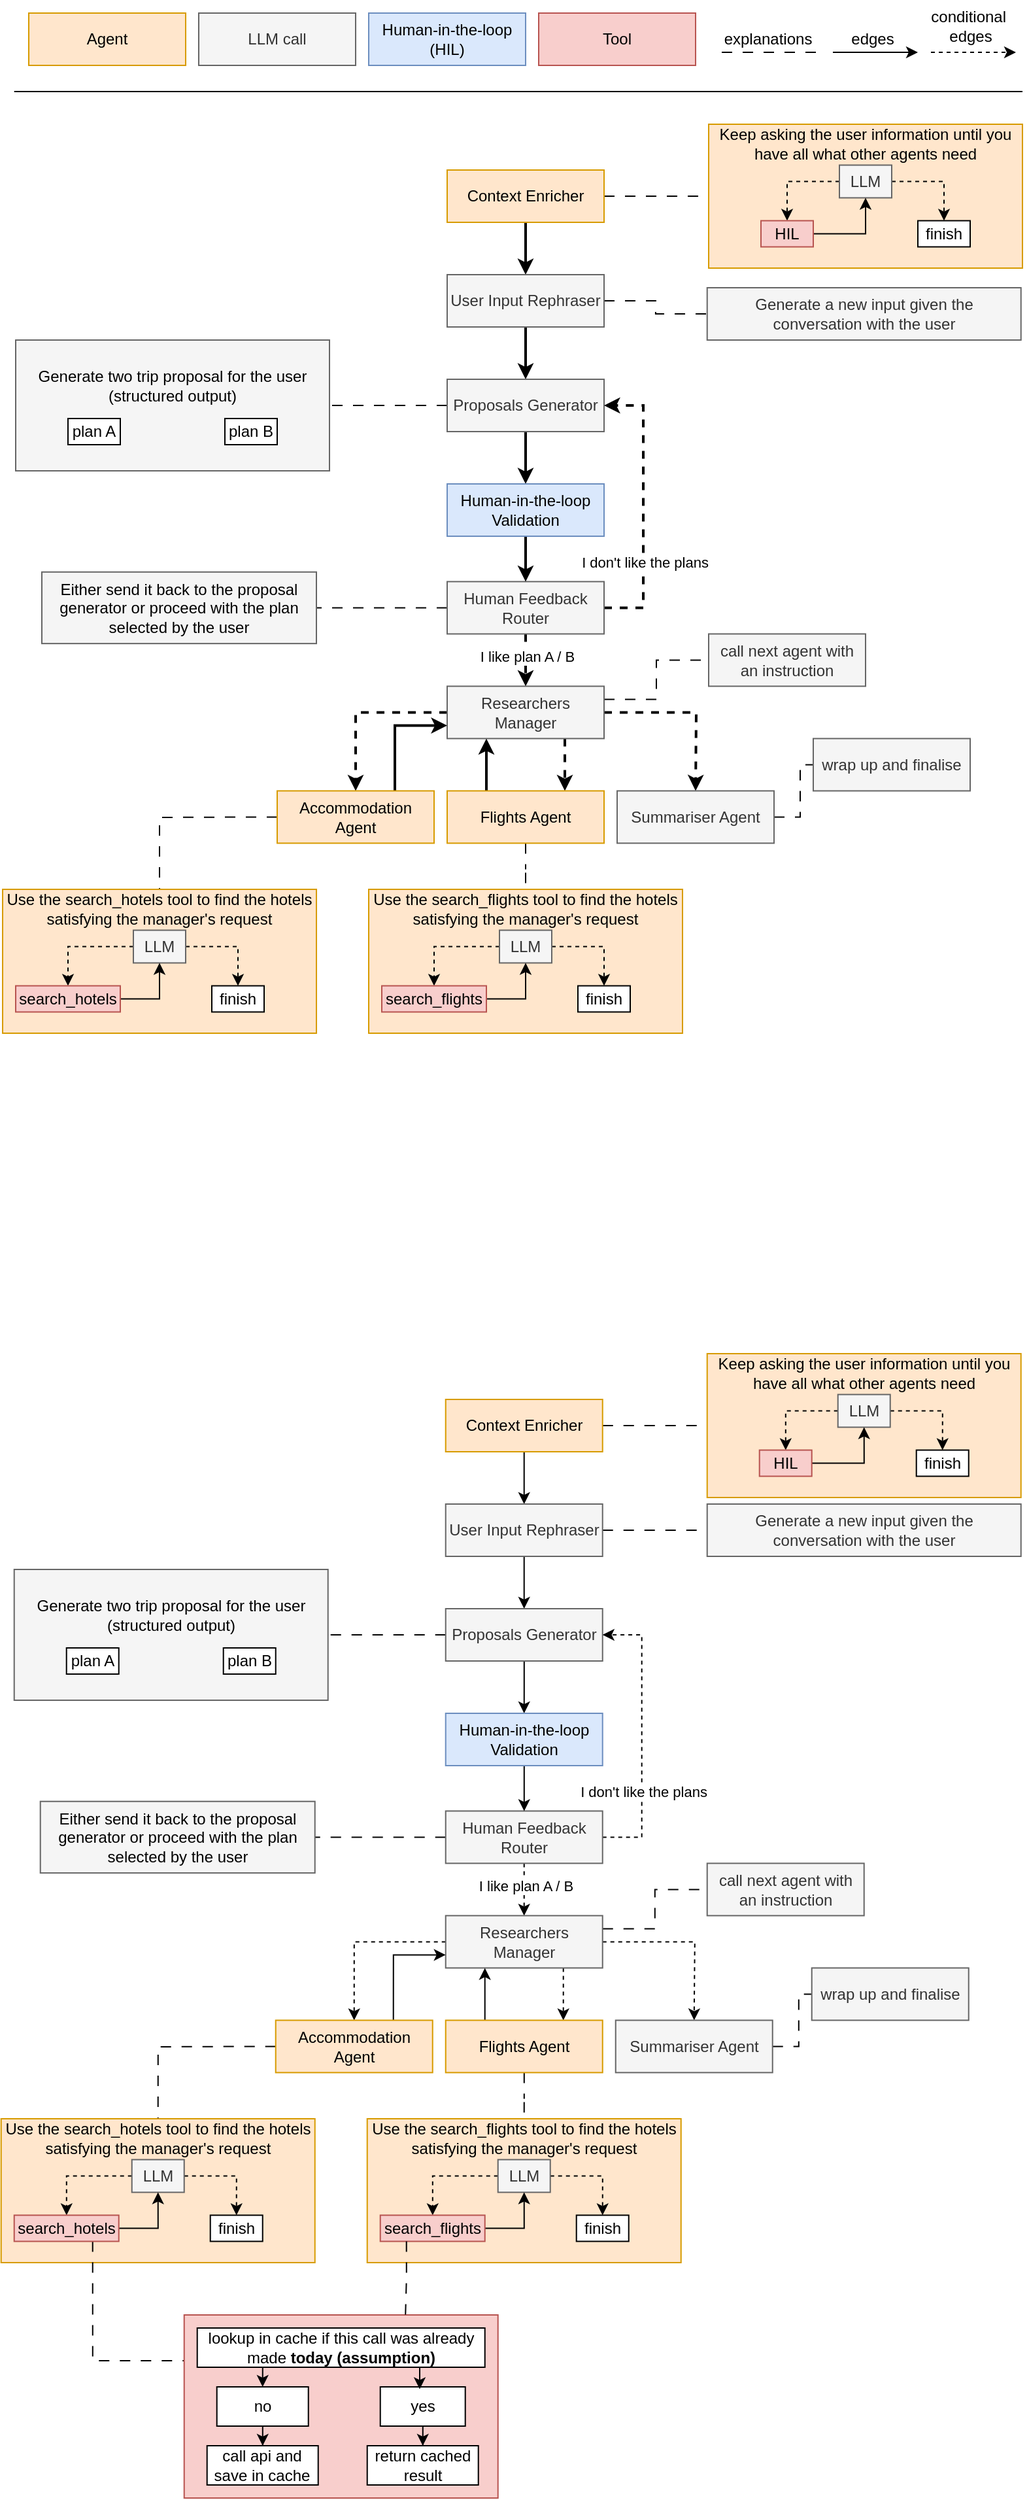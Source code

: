 <mxfile version="26.0.11">
  <diagram id="C5RBs43oDa-KdzZeNtuy" name="Page-1">
    <mxGraphModel dx="1246" dy="864" grid="1" gridSize="10" guides="1" tooltips="1" connect="1" arrows="1" fold="1" page="1" pageScale="1" pageWidth="827" pageHeight="1169" math="0" shadow="0">
      <root>
        <mxCell id="WIyWlLk6GJQsqaUBKTNV-0" />
        <mxCell id="WIyWlLk6GJQsqaUBKTNV-1" parent="WIyWlLk6GJQsqaUBKTNV-0" />
        <mxCell id="9Sl9CVN_MfSoEc54keky-4" value="" style="edgeStyle=orthogonalEdgeStyle;rounded=0;orthogonalLoop=1;jettySize=auto;html=1;strokeWidth=2;" edge="1" parent="WIyWlLk6GJQsqaUBKTNV-1" source="9Sl9CVN_MfSoEc54keky-1" target="9Sl9CVN_MfSoEc54keky-3">
          <mxGeometry relative="1" as="geometry" />
        </mxCell>
        <mxCell id="9Sl9CVN_MfSoEc54keky-40" style="edgeStyle=orthogonalEdgeStyle;rounded=0;orthogonalLoop=1;jettySize=auto;html=1;entryX=0;entryY=0.5;entryDx=0;entryDy=0;endArrow=none;startFill=0;dashed=1;dashPattern=8 8;" edge="1" parent="WIyWlLk6GJQsqaUBKTNV-1" source="9Sl9CVN_MfSoEc54keky-1" target="9Sl9CVN_MfSoEc54keky-30">
          <mxGeometry relative="1" as="geometry" />
        </mxCell>
        <mxCell id="9Sl9CVN_MfSoEc54keky-1" value="Context Enricher" style="rounded=0;whiteSpace=wrap;html=1;movable=1;resizable=1;rotatable=1;deletable=1;editable=1;locked=0;connectable=1;fillColor=#ffe6cc;strokeColor=#d79b00;" vertex="1" parent="WIyWlLk6GJQsqaUBKTNV-1">
          <mxGeometry x="360" y="240" width="120" height="40" as="geometry" />
        </mxCell>
        <mxCell id="9Sl9CVN_MfSoEc54keky-6" value="" style="edgeStyle=orthogonalEdgeStyle;rounded=0;orthogonalLoop=1;jettySize=auto;html=1;strokeWidth=2;" edge="1" parent="WIyWlLk6GJQsqaUBKTNV-1" source="9Sl9CVN_MfSoEc54keky-3" target="9Sl9CVN_MfSoEc54keky-5">
          <mxGeometry relative="1" as="geometry" />
        </mxCell>
        <mxCell id="9Sl9CVN_MfSoEc54keky-51" style="edgeStyle=orthogonalEdgeStyle;rounded=0;orthogonalLoop=1;jettySize=auto;html=1;endArrow=none;startFill=0;dashed=1;dashPattern=8 8;" edge="1" parent="WIyWlLk6GJQsqaUBKTNV-1" source="9Sl9CVN_MfSoEc54keky-3" target="9Sl9CVN_MfSoEc54keky-50">
          <mxGeometry relative="1" as="geometry" />
        </mxCell>
        <mxCell id="9Sl9CVN_MfSoEc54keky-3" value="User Input Rephraser" style="rounded=0;whiteSpace=wrap;html=1;movable=1;resizable=1;rotatable=1;deletable=1;editable=1;locked=0;connectable=1;fillColor=#f5f5f5;fontColor=#333333;strokeColor=#666666;" vertex="1" parent="WIyWlLk6GJQsqaUBKTNV-1">
          <mxGeometry x="360" y="320" width="120" height="40" as="geometry" />
        </mxCell>
        <mxCell id="9Sl9CVN_MfSoEc54keky-53" style="edgeStyle=orthogonalEdgeStyle;rounded=0;orthogonalLoop=1;jettySize=auto;html=1;entryX=1;entryY=0.5;entryDx=0;entryDy=0;endArrow=none;startFill=0;dashed=1;dashPattern=8 8;" edge="1" parent="WIyWlLk6GJQsqaUBKTNV-1" source="9Sl9CVN_MfSoEc54keky-5" target="9Sl9CVN_MfSoEc54keky-52">
          <mxGeometry relative="1" as="geometry" />
        </mxCell>
        <mxCell id="9Sl9CVN_MfSoEc54keky-57" style="edgeStyle=orthogonalEdgeStyle;rounded=0;orthogonalLoop=1;jettySize=auto;html=1;strokeWidth=2;" edge="1" parent="WIyWlLk6GJQsqaUBKTNV-1" source="9Sl9CVN_MfSoEc54keky-5">
          <mxGeometry relative="1" as="geometry">
            <mxPoint x="420" y="480" as="targetPoint" />
          </mxGeometry>
        </mxCell>
        <mxCell id="9Sl9CVN_MfSoEc54keky-5" value="Proposals Generator" style="whiteSpace=wrap;html=1;rounded=0;resizable=1;fillColor=#f5f5f5;fontColor=#333333;strokeColor=#666666;" vertex="1" parent="WIyWlLk6GJQsqaUBKTNV-1">
          <mxGeometry x="360" y="400" width="120" height="40" as="geometry" />
        </mxCell>
        <mxCell id="9Sl9CVN_MfSoEc54keky-9" style="edgeStyle=orthogonalEdgeStyle;rounded=0;orthogonalLoop=1;jettySize=auto;html=1;dashed=1;entryX=0.5;entryY=0;entryDx=0;entryDy=0;strokeWidth=2;" edge="1" parent="WIyWlLk6GJQsqaUBKTNV-1" source="9Sl9CVN_MfSoEc54keky-7" target="9Sl9CVN_MfSoEc54keky-14">
          <mxGeometry relative="1" as="geometry">
            <mxPoint x="420" y="674.71" as="targetPoint" />
          </mxGeometry>
        </mxCell>
        <mxCell id="9Sl9CVN_MfSoEc54keky-13" value="I like plan A / B" style="edgeLabel;html=1;align=center;verticalAlign=middle;resizable=0;points=[];" vertex="1" connectable="0" parent="9Sl9CVN_MfSoEc54keky-9">
          <mxGeometry x="-0.143" y="1" relative="1" as="geometry">
            <mxPoint as="offset" />
          </mxGeometry>
        </mxCell>
        <mxCell id="9Sl9CVN_MfSoEc54keky-10" style="edgeStyle=orthogonalEdgeStyle;rounded=0;orthogonalLoop=1;jettySize=auto;html=1;entryX=1;entryY=0.5;entryDx=0;entryDy=0;dashed=1;strokeWidth=2;" edge="1" parent="WIyWlLk6GJQsqaUBKTNV-1" source="9Sl9CVN_MfSoEc54keky-7" target="9Sl9CVN_MfSoEc54keky-5">
          <mxGeometry relative="1" as="geometry">
            <Array as="points">
              <mxPoint x="510" y="575" />
              <mxPoint x="510" y="420" />
            </Array>
          </mxGeometry>
        </mxCell>
        <mxCell id="9Sl9CVN_MfSoEc54keky-12" value="I don&#39;t like the plans" style="edgeLabel;html=1;align=center;verticalAlign=middle;resizable=0;points=[];" vertex="1" connectable="0" parent="9Sl9CVN_MfSoEc54keky-10">
          <mxGeometry x="-0.17" y="-1" relative="1" as="geometry">
            <mxPoint y="24" as="offset" />
          </mxGeometry>
        </mxCell>
        <mxCell id="9Sl9CVN_MfSoEc54keky-72" style="edgeStyle=orthogonalEdgeStyle;rounded=0;orthogonalLoop=1;jettySize=auto;html=1;entryX=1;entryY=0.5;entryDx=0;entryDy=0;endArrow=none;startFill=0;dashed=1;dashPattern=8 8;" edge="1" parent="WIyWlLk6GJQsqaUBKTNV-1" source="9Sl9CVN_MfSoEc54keky-7" target="9Sl9CVN_MfSoEc54keky-71">
          <mxGeometry relative="1" as="geometry" />
        </mxCell>
        <mxCell id="9Sl9CVN_MfSoEc54keky-7" value="Human Feedback Router" style="whiteSpace=wrap;html=1;rounded=0;resizable=1;fillColor=#f5f5f5;strokeColor=#666666;fontColor=#333333;" vertex="1" parent="WIyWlLk6GJQsqaUBKTNV-1">
          <mxGeometry x="360" y="554.71" width="120" height="40" as="geometry" />
        </mxCell>
        <mxCell id="9Sl9CVN_MfSoEc54keky-19" style="edgeStyle=orthogonalEdgeStyle;rounded=0;orthogonalLoop=1;jettySize=auto;html=1;entryX=0.5;entryY=0;entryDx=0;entryDy=0;dashed=1;strokeWidth=2;" edge="1" parent="WIyWlLk6GJQsqaUBKTNV-1" source="9Sl9CVN_MfSoEc54keky-14" target="9Sl9CVN_MfSoEc54keky-16">
          <mxGeometry relative="1" as="geometry" />
        </mxCell>
        <mxCell id="9Sl9CVN_MfSoEc54keky-20" style="edgeStyle=orthogonalEdgeStyle;rounded=0;orthogonalLoop=1;jettySize=auto;html=1;entryX=0.75;entryY=0;entryDx=0;entryDy=0;exitX=0.75;exitY=1;exitDx=0;exitDy=0;dashed=1;strokeWidth=2;" edge="1" parent="WIyWlLk6GJQsqaUBKTNV-1" source="9Sl9CVN_MfSoEc54keky-14" target="9Sl9CVN_MfSoEc54keky-17">
          <mxGeometry relative="1" as="geometry">
            <Array as="points" />
          </mxGeometry>
        </mxCell>
        <mxCell id="9Sl9CVN_MfSoEc54keky-21" style="edgeStyle=orthogonalEdgeStyle;rounded=0;orthogonalLoop=1;jettySize=auto;html=1;entryX=0.5;entryY=0;entryDx=0;entryDy=0;dashed=1;strokeWidth=2;" edge="1" parent="WIyWlLk6GJQsqaUBKTNV-1" source="9Sl9CVN_MfSoEc54keky-14">
          <mxGeometry relative="1" as="geometry">
            <mxPoint x="550" y="714.71" as="targetPoint" />
          </mxGeometry>
        </mxCell>
        <mxCell id="9Sl9CVN_MfSoEc54keky-113" style="edgeStyle=orthogonalEdgeStyle;rounded=0;orthogonalLoop=1;jettySize=auto;html=1;exitX=1;exitY=0.25;exitDx=0;exitDy=0;dashed=1;dashPattern=8 8;endArrow=none;startFill=0;" edge="1" parent="WIyWlLk6GJQsqaUBKTNV-1" source="9Sl9CVN_MfSoEc54keky-14" target="9Sl9CVN_MfSoEc54keky-112">
          <mxGeometry relative="1" as="geometry" />
        </mxCell>
        <mxCell id="9Sl9CVN_MfSoEc54keky-14" value="Researchers Manager" style="whiteSpace=wrap;html=1;rounded=0;resizable=1;fillColor=#f5f5f5;fontColor=#333333;strokeColor=#666666;" vertex="1" parent="WIyWlLk6GJQsqaUBKTNV-1">
          <mxGeometry x="360" y="634.71" width="120" height="40" as="geometry" />
        </mxCell>
        <mxCell id="9Sl9CVN_MfSoEc54keky-27" style="edgeStyle=orthogonalEdgeStyle;rounded=0;orthogonalLoop=1;jettySize=auto;html=1;exitX=0.75;exitY=0;exitDx=0;exitDy=0;entryX=0;entryY=0.75;entryDx=0;entryDy=0;strokeWidth=2;" edge="1" parent="WIyWlLk6GJQsqaUBKTNV-1" source="9Sl9CVN_MfSoEc54keky-16" target="9Sl9CVN_MfSoEc54keky-14">
          <mxGeometry relative="1" as="geometry" />
        </mxCell>
        <mxCell id="9Sl9CVN_MfSoEc54keky-85" style="edgeStyle=orthogonalEdgeStyle;rounded=0;orthogonalLoop=1;jettySize=auto;html=1;entryX=0.5;entryY=0;entryDx=0;entryDy=0;dashed=1;dashPattern=8 8;endArrow=none;startFill=0;" edge="1" parent="WIyWlLk6GJQsqaUBKTNV-1" source="9Sl9CVN_MfSoEc54keky-16" target="9Sl9CVN_MfSoEc54keky-83">
          <mxGeometry relative="1" as="geometry">
            <Array as="points">
              <mxPoint x="210" y="735" />
              <mxPoint x="140" y="735" />
            </Array>
          </mxGeometry>
        </mxCell>
        <mxCell id="9Sl9CVN_MfSoEc54keky-16" value="Accommodation Agent" style="whiteSpace=wrap;html=1;rounded=0;resizable=1;fillColor=#ffe6cc;strokeColor=#d79b00;" vertex="1" parent="WIyWlLk6GJQsqaUBKTNV-1">
          <mxGeometry x="230" y="714.71" width="120" height="40" as="geometry" />
        </mxCell>
        <mxCell id="9Sl9CVN_MfSoEc54keky-25" style="edgeStyle=orthogonalEdgeStyle;rounded=0;orthogonalLoop=1;jettySize=auto;html=1;exitX=0.25;exitY=0;exitDx=0;exitDy=0;entryX=0.25;entryY=1;entryDx=0;entryDy=0;strokeWidth=2;" edge="1" parent="WIyWlLk6GJQsqaUBKTNV-1" source="9Sl9CVN_MfSoEc54keky-17" target="9Sl9CVN_MfSoEc54keky-14">
          <mxGeometry relative="1" as="geometry" />
        </mxCell>
        <mxCell id="9Sl9CVN_MfSoEc54keky-108" style="edgeStyle=orthogonalEdgeStyle;rounded=0;orthogonalLoop=1;jettySize=auto;html=1;entryX=0.5;entryY=0;entryDx=0;entryDy=0;endArrow=none;startFill=0;dashed=1;dashPattern=8 8;" edge="1" parent="WIyWlLk6GJQsqaUBKTNV-1" source="9Sl9CVN_MfSoEc54keky-17" target="9Sl9CVN_MfSoEc54keky-107">
          <mxGeometry relative="1" as="geometry" />
        </mxCell>
        <mxCell id="9Sl9CVN_MfSoEc54keky-17" value="Flights Agent" style="whiteSpace=wrap;html=1;rounded=0;resizable=1;fillColor=#ffe6cc;strokeColor=#d79b00;" vertex="1" parent="WIyWlLk6GJQsqaUBKTNV-1">
          <mxGeometry x="360" y="714.71" width="120" height="40" as="geometry" />
        </mxCell>
        <mxCell id="9Sl9CVN_MfSoEc54keky-115" style="edgeStyle=orthogonalEdgeStyle;rounded=0;orthogonalLoop=1;jettySize=auto;html=1;dashed=1;dashPattern=8 8;endArrow=none;startFill=0;" edge="1" parent="WIyWlLk6GJQsqaUBKTNV-1" source="9Sl9CVN_MfSoEc54keky-18" target="9Sl9CVN_MfSoEc54keky-114">
          <mxGeometry relative="1" as="geometry" />
        </mxCell>
        <mxCell id="9Sl9CVN_MfSoEc54keky-18" value="Summariser Agent" style="whiteSpace=wrap;html=1;rounded=0;resizable=1;fillColor=#f5f5f5;fontColor=#333333;strokeColor=#666666;" vertex="1" parent="WIyWlLk6GJQsqaUBKTNV-1">
          <mxGeometry x="490" y="714.71" width="120" height="40" as="geometry" />
        </mxCell>
        <mxCell id="9Sl9CVN_MfSoEc54keky-30" value="" style="rounded=0;whiteSpace=wrap;html=1;movable=1;resizable=1;rotatable=1;deletable=1;editable=1;locked=0;connectable=1;fillColor=#ffe6cc;strokeColor=#d79b00;" vertex="1" parent="WIyWlLk6GJQsqaUBKTNV-1">
          <mxGeometry x="560" y="205" width="240" height="110" as="geometry" />
        </mxCell>
        <mxCell id="9Sl9CVN_MfSoEc54keky-33" style="edgeStyle=orthogonalEdgeStyle;rounded=0;orthogonalLoop=1;jettySize=auto;html=1;dashed=1;" edge="1" parent="WIyWlLk6GJQsqaUBKTNV-1" source="9Sl9CVN_MfSoEc54keky-31" target="9Sl9CVN_MfSoEc54keky-32">
          <mxGeometry relative="1" as="geometry" />
        </mxCell>
        <mxCell id="9Sl9CVN_MfSoEc54keky-38" style="edgeStyle=orthogonalEdgeStyle;rounded=0;orthogonalLoop=1;jettySize=auto;html=1;entryX=0.5;entryY=0;entryDx=0;entryDy=0;dashed=1;" edge="1" parent="WIyWlLk6GJQsqaUBKTNV-1" source="9Sl9CVN_MfSoEc54keky-31" target="9Sl9CVN_MfSoEc54keky-37">
          <mxGeometry relative="1" as="geometry" />
        </mxCell>
        <mxCell id="9Sl9CVN_MfSoEc54keky-31" value="LLM" style="rounded=0;whiteSpace=wrap;html=1;movable=1;resizable=1;rotatable=1;deletable=1;editable=1;locked=0;connectable=1;fillColor=#f5f5f5;fontColor=#333333;strokeColor=#666666;" vertex="1" parent="WIyWlLk6GJQsqaUBKTNV-1">
          <mxGeometry x="660" y="236.25" width="40" height="25" as="geometry" />
        </mxCell>
        <mxCell id="9Sl9CVN_MfSoEc54keky-39" style="edgeStyle=orthogonalEdgeStyle;rounded=0;orthogonalLoop=1;jettySize=auto;html=1;entryX=0.5;entryY=1;entryDx=0;entryDy=0;" edge="1" parent="WIyWlLk6GJQsqaUBKTNV-1" source="9Sl9CVN_MfSoEc54keky-32" target="9Sl9CVN_MfSoEc54keky-31">
          <mxGeometry relative="1" as="geometry" />
        </mxCell>
        <mxCell id="9Sl9CVN_MfSoEc54keky-32" value="HIL" style="whiteSpace=wrap;html=1;rounded=0;resizable=1;fillColor=#f8cecc;strokeColor=#b85450;" vertex="1" parent="WIyWlLk6GJQsqaUBKTNV-1">
          <mxGeometry x="600" y="278.75" width="40" height="20" as="geometry" />
        </mxCell>
        <mxCell id="9Sl9CVN_MfSoEc54keky-37" value="finish" style="whiteSpace=wrap;html=1;rounded=0;resizable=1;" vertex="1" parent="WIyWlLk6GJQsqaUBKTNV-1">
          <mxGeometry x="720" y="278.75" width="40" height="20" as="geometry" />
        </mxCell>
        <mxCell id="9Sl9CVN_MfSoEc54keky-42" value="Keep asking the user information until you have all what other agents need" style="text;html=1;align=center;verticalAlign=middle;whiteSpace=wrap;rounded=0;" vertex="1" parent="WIyWlLk6GJQsqaUBKTNV-1">
          <mxGeometry x="560" y="205" width="240" height="30" as="geometry" />
        </mxCell>
        <mxCell id="9Sl9CVN_MfSoEc54keky-45" value="" style="endArrow=none;html=1;rounded=0;" edge="1" parent="WIyWlLk6GJQsqaUBKTNV-1">
          <mxGeometry width="50" height="50" relative="1" as="geometry">
            <mxPoint x="28.86" y="180" as="sourcePoint" />
            <mxPoint x="800.003" y="180" as="targetPoint" />
          </mxGeometry>
        </mxCell>
        <mxCell id="9Sl9CVN_MfSoEc54keky-46" value="Agent" style="rounded=0;whiteSpace=wrap;html=1;movable=1;resizable=1;rotatable=1;deletable=1;editable=1;locked=0;connectable=1;fillColor=#ffe6cc;strokeColor=#d79b00;" vertex="1" parent="WIyWlLk6GJQsqaUBKTNV-1">
          <mxGeometry x="40" y="120" width="120" height="40" as="geometry" />
        </mxCell>
        <mxCell id="9Sl9CVN_MfSoEc54keky-47" value="LLM call" style="rounded=0;whiteSpace=wrap;html=1;movable=1;resizable=1;rotatable=1;deletable=1;editable=1;locked=0;connectable=1;fillColor=#f5f5f5;strokeColor=#666666;fontColor=#333333;" vertex="1" parent="WIyWlLk6GJQsqaUBKTNV-1">
          <mxGeometry x="170" y="120" width="120" height="40" as="geometry" />
        </mxCell>
        <mxCell id="9Sl9CVN_MfSoEc54keky-48" value="Human-in-the-loop (HIL)" style="whiteSpace=wrap;html=1;rounded=0;resizable=1;fillColor=#dae8fc;strokeColor=#6c8ebf;" vertex="1" parent="WIyWlLk6GJQsqaUBKTNV-1">
          <mxGeometry x="300" y="120" width="120" height="40" as="geometry" />
        </mxCell>
        <mxCell id="9Sl9CVN_MfSoEc54keky-49" value="Tool" style="whiteSpace=wrap;html=1;rounded=0;resizable=1;fillColor=#f8cecc;strokeColor=#b85450;" vertex="1" parent="WIyWlLk6GJQsqaUBKTNV-1">
          <mxGeometry x="430" y="120" width="120" height="40" as="geometry" />
        </mxCell>
        <mxCell id="9Sl9CVN_MfSoEc54keky-50" value="Generate a new input given the conversation with the user" style="rounded=0;whiteSpace=wrap;html=1;movable=1;resizable=1;rotatable=1;deletable=1;editable=1;locked=0;connectable=1;fillColor=#f5f5f5;fontColor=#333333;strokeColor=#666666;" vertex="1" parent="WIyWlLk6GJQsqaUBKTNV-1">
          <mxGeometry x="558.86" y="330" width="240" height="40" as="geometry" />
        </mxCell>
        <mxCell id="9Sl9CVN_MfSoEc54keky-52" value="" style="rounded=0;whiteSpace=wrap;html=1;movable=1;resizable=1;rotatable=1;deletable=1;editable=1;locked=0;connectable=1;fillColor=#f5f5f5;fontColor=#333333;strokeColor=#666666;" vertex="1" parent="WIyWlLk6GJQsqaUBKTNV-1">
          <mxGeometry x="30" y="370" width="240" height="100" as="geometry" />
        </mxCell>
        <mxCell id="9Sl9CVN_MfSoEc54keky-54" value="Generate two trip proposal for the user&lt;div&gt;(structured output)&lt;/div&gt;" style="text;html=1;align=center;verticalAlign=middle;whiteSpace=wrap;rounded=0;" vertex="1" parent="WIyWlLk6GJQsqaUBKTNV-1">
          <mxGeometry x="30" y="390" width="240" height="30" as="geometry" />
        </mxCell>
        <mxCell id="9Sl9CVN_MfSoEc54keky-55" value="plan A" style="whiteSpace=wrap;html=1;rounded=0;resizable=1;" vertex="1" parent="WIyWlLk6GJQsqaUBKTNV-1">
          <mxGeometry x="70" y="430" width="40" height="20" as="geometry" />
        </mxCell>
        <mxCell id="9Sl9CVN_MfSoEc54keky-56" value="plan B" style="whiteSpace=wrap;html=1;rounded=0;resizable=1;" vertex="1" parent="WIyWlLk6GJQsqaUBKTNV-1">
          <mxGeometry x="190" y="430" width="40" height="20" as="geometry" />
        </mxCell>
        <mxCell id="9Sl9CVN_MfSoEc54keky-59" style="edgeStyle=orthogonalEdgeStyle;rounded=0;orthogonalLoop=1;jettySize=auto;html=1;strokeWidth=2;" edge="1" parent="WIyWlLk6GJQsqaUBKTNV-1" source="9Sl9CVN_MfSoEc54keky-58" target="9Sl9CVN_MfSoEc54keky-7">
          <mxGeometry relative="1" as="geometry" />
        </mxCell>
        <mxCell id="9Sl9CVN_MfSoEc54keky-58" value="Human-in-the-loop&lt;div&gt;Validation&lt;/div&gt;" style="whiteSpace=wrap;html=1;rounded=0;resizable=1;fillColor=#dae8fc;strokeColor=#6c8ebf;" vertex="1" parent="WIyWlLk6GJQsqaUBKTNV-1">
          <mxGeometry x="360" y="480.0" width="120" height="40" as="geometry" />
        </mxCell>
        <mxCell id="9Sl9CVN_MfSoEc54keky-62" style="edgeStyle=orthogonalEdgeStyle;rounded=0;orthogonalLoop=1;jettySize=auto;html=1;entryX=0;entryY=0.5;entryDx=0;entryDy=0;endArrow=none;startFill=0;dashed=1;dashPattern=8 8;" edge="1" parent="WIyWlLk6GJQsqaUBKTNV-1">
          <mxGeometry relative="1" as="geometry">
            <mxPoint x="570" y="150" as="sourcePoint" />
            <mxPoint x="650" y="150" as="targetPoint" />
          </mxGeometry>
        </mxCell>
        <mxCell id="9Sl9CVN_MfSoEc54keky-63" value="explanations" style="text;html=1;align=center;verticalAlign=middle;resizable=0;points=[];autosize=1;strokeColor=none;fillColor=none;" vertex="1" parent="WIyWlLk6GJQsqaUBKTNV-1">
          <mxGeometry x="560" y="125" width="90" height="30" as="geometry" />
        </mxCell>
        <mxCell id="9Sl9CVN_MfSoEc54keky-67" value="" style="endArrow=classic;html=1;rounded=0;" edge="1" parent="WIyWlLk6GJQsqaUBKTNV-1">
          <mxGeometry width="50" height="50" relative="1" as="geometry">
            <mxPoint x="655" y="150" as="sourcePoint" />
            <mxPoint x="720" y="150" as="targetPoint" />
          </mxGeometry>
        </mxCell>
        <mxCell id="9Sl9CVN_MfSoEc54keky-68" value="edges" style="text;html=1;align=center;verticalAlign=middle;resizable=0;points=[];autosize=1;strokeColor=none;fillColor=none;" vertex="1" parent="WIyWlLk6GJQsqaUBKTNV-1">
          <mxGeometry x="655" y="125" width="60" height="30" as="geometry" />
        </mxCell>
        <mxCell id="9Sl9CVN_MfSoEc54keky-69" value="" style="endArrow=classic;html=1;rounded=0;dashed=1;" edge="1" parent="WIyWlLk6GJQsqaUBKTNV-1">
          <mxGeometry width="50" height="50" relative="1" as="geometry">
            <mxPoint x="730" y="150" as="sourcePoint" />
            <mxPoint x="795" y="150" as="targetPoint" />
          </mxGeometry>
        </mxCell>
        <mxCell id="9Sl9CVN_MfSoEc54keky-70" value="conditional&amp;nbsp;&lt;div&gt;edges&lt;/div&gt;" style="text;html=1;align=center;verticalAlign=middle;resizable=0;points=[];autosize=1;strokeColor=none;fillColor=none;" vertex="1" parent="WIyWlLk6GJQsqaUBKTNV-1">
          <mxGeometry x="720" y="110" width="80" height="40" as="geometry" />
        </mxCell>
        <mxCell id="9Sl9CVN_MfSoEc54keky-71" value="" style="rounded=0;whiteSpace=wrap;html=1;movable=1;resizable=1;rotatable=1;deletable=1;editable=1;locked=0;connectable=1;fillColor=#f5f5f5;fontColor=#333333;strokeColor=#666666;" vertex="1" parent="WIyWlLk6GJQsqaUBKTNV-1">
          <mxGeometry x="50" y="547.36" width="210" height="54.71" as="geometry" />
        </mxCell>
        <mxCell id="9Sl9CVN_MfSoEc54keky-73" value="Either send it back to the proposal generator or proceed with the plan selected by the user" style="text;html=1;align=center;verticalAlign=middle;whiteSpace=wrap;rounded=0;" vertex="1" parent="WIyWlLk6GJQsqaUBKTNV-1">
          <mxGeometry x="50" y="559.71" width="210" height="30" as="geometry" />
        </mxCell>
        <mxCell id="9Sl9CVN_MfSoEc54keky-76" value="" style="rounded=0;whiteSpace=wrap;html=1;movable=1;resizable=1;rotatable=1;deletable=1;editable=1;locked=0;connectable=1;fillColor=#ffe6cc;strokeColor=#d79b00;" vertex="1" parent="WIyWlLk6GJQsqaUBKTNV-1">
          <mxGeometry x="20" y="790" width="240" height="110" as="geometry" />
        </mxCell>
        <mxCell id="9Sl9CVN_MfSoEc54keky-77" style="edgeStyle=orthogonalEdgeStyle;rounded=0;orthogonalLoop=1;jettySize=auto;html=1;dashed=1;" edge="1" source="9Sl9CVN_MfSoEc54keky-79" target="9Sl9CVN_MfSoEc54keky-81" parent="WIyWlLk6GJQsqaUBKTNV-1">
          <mxGeometry relative="1" as="geometry" />
        </mxCell>
        <mxCell id="9Sl9CVN_MfSoEc54keky-78" style="edgeStyle=orthogonalEdgeStyle;rounded=0;orthogonalLoop=1;jettySize=auto;html=1;entryX=0.5;entryY=0;entryDx=0;entryDy=0;dashed=1;" edge="1" source="9Sl9CVN_MfSoEc54keky-79" target="9Sl9CVN_MfSoEc54keky-82" parent="WIyWlLk6GJQsqaUBKTNV-1">
          <mxGeometry relative="1" as="geometry" />
        </mxCell>
        <mxCell id="9Sl9CVN_MfSoEc54keky-79" value="LLM" style="rounded=0;whiteSpace=wrap;html=1;movable=1;resizable=1;rotatable=1;deletable=1;editable=1;locked=0;connectable=1;fillColor=#f5f5f5;fontColor=#333333;strokeColor=#666666;" vertex="1" parent="WIyWlLk6GJQsqaUBKTNV-1">
          <mxGeometry x="120" y="821.25" width="40" height="25" as="geometry" />
        </mxCell>
        <mxCell id="9Sl9CVN_MfSoEc54keky-80" style="edgeStyle=orthogonalEdgeStyle;rounded=0;orthogonalLoop=1;jettySize=auto;html=1;entryX=0.5;entryY=1;entryDx=0;entryDy=0;" edge="1" source="9Sl9CVN_MfSoEc54keky-81" target="9Sl9CVN_MfSoEc54keky-79" parent="WIyWlLk6GJQsqaUBKTNV-1">
          <mxGeometry relative="1" as="geometry" />
        </mxCell>
        <mxCell id="9Sl9CVN_MfSoEc54keky-81" value="search_hotels" style="whiteSpace=wrap;html=1;rounded=0;resizable=1;fillColor=#f8cecc;strokeColor=#b85450;" vertex="1" parent="WIyWlLk6GJQsqaUBKTNV-1">
          <mxGeometry x="30" y="863.75" width="80" height="20" as="geometry" />
        </mxCell>
        <mxCell id="9Sl9CVN_MfSoEc54keky-82" value="finish" style="whiteSpace=wrap;html=1;rounded=0;resizable=1;" vertex="1" parent="WIyWlLk6GJQsqaUBKTNV-1">
          <mxGeometry x="180" y="863.75" width="40" height="20" as="geometry" />
        </mxCell>
        <mxCell id="9Sl9CVN_MfSoEc54keky-83" value="Use the search_hotels tool to find the hotels satisfying the manager&#39;s request" style="text;html=1;align=center;verticalAlign=middle;whiteSpace=wrap;rounded=0;" vertex="1" parent="WIyWlLk6GJQsqaUBKTNV-1">
          <mxGeometry x="20" y="790" width="240" height="30" as="geometry" />
        </mxCell>
        <mxCell id="9Sl9CVN_MfSoEc54keky-100" value="" style="rounded=0;whiteSpace=wrap;html=1;movable=1;resizable=1;rotatable=1;deletable=1;editable=1;locked=0;connectable=1;fillColor=#ffe6cc;strokeColor=#d79b00;" vertex="1" parent="WIyWlLk6GJQsqaUBKTNV-1">
          <mxGeometry x="300" y="790" width="240" height="110" as="geometry" />
        </mxCell>
        <mxCell id="9Sl9CVN_MfSoEc54keky-101" style="edgeStyle=orthogonalEdgeStyle;rounded=0;orthogonalLoop=1;jettySize=auto;html=1;dashed=1;" edge="1" source="9Sl9CVN_MfSoEc54keky-103" target="9Sl9CVN_MfSoEc54keky-105" parent="WIyWlLk6GJQsqaUBKTNV-1">
          <mxGeometry relative="1" as="geometry" />
        </mxCell>
        <mxCell id="9Sl9CVN_MfSoEc54keky-102" style="edgeStyle=orthogonalEdgeStyle;rounded=0;orthogonalLoop=1;jettySize=auto;html=1;entryX=0.5;entryY=0;entryDx=0;entryDy=0;dashed=1;" edge="1" source="9Sl9CVN_MfSoEc54keky-103" target="9Sl9CVN_MfSoEc54keky-106" parent="WIyWlLk6GJQsqaUBKTNV-1">
          <mxGeometry relative="1" as="geometry" />
        </mxCell>
        <mxCell id="9Sl9CVN_MfSoEc54keky-103" value="LLM" style="rounded=0;whiteSpace=wrap;html=1;movable=1;resizable=1;rotatable=1;deletable=1;editable=1;locked=0;connectable=1;fillColor=#f5f5f5;fontColor=#333333;strokeColor=#666666;" vertex="1" parent="WIyWlLk6GJQsqaUBKTNV-1">
          <mxGeometry x="400" y="821.25" width="40" height="25" as="geometry" />
        </mxCell>
        <mxCell id="9Sl9CVN_MfSoEc54keky-104" style="edgeStyle=orthogonalEdgeStyle;rounded=0;orthogonalLoop=1;jettySize=auto;html=1;entryX=0.5;entryY=1;entryDx=0;entryDy=0;" edge="1" source="9Sl9CVN_MfSoEc54keky-105" target="9Sl9CVN_MfSoEc54keky-103" parent="WIyWlLk6GJQsqaUBKTNV-1">
          <mxGeometry relative="1" as="geometry" />
        </mxCell>
        <mxCell id="9Sl9CVN_MfSoEc54keky-105" value="search_flights" style="whiteSpace=wrap;html=1;rounded=0;resizable=1;fillColor=#f8cecc;strokeColor=#b85450;" vertex="1" parent="WIyWlLk6GJQsqaUBKTNV-1">
          <mxGeometry x="310" y="863.75" width="80" height="20" as="geometry" />
        </mxCell>
        <mxCell id="9Sl9CVN_MfSoEc54keky-106" value="finish" style="whiteSpace=wrap;html=1;rounded=0;resizable=1;" vertex="1" parent="WIyWlLk6GJQsqaUBKTNV-1">
          <mxGeometry x="460" y="863.75" width="40" height="20" as="geometry" />
        </mxCell>
        <mxCell id="9Sl9CVN_MfSoEc54keky-107" value="Use the search_flights tool to find the hotels satisfying the manager&#39;s request" style="text;html=1;align=center;verticalAlign=middle;whiteSpace=wrap;rounded=0;" vertex="1" parent="WIyWlLk6GJQsqaUBKTNV-1">
          <mxGeometry x="300" y="790" width="240" height="30" as="geometry" />
        </mxCell>
        <mxCell id="9Sl9CVN_MfSoEc54keky-112" value="call next agent with an instruction" style="whiteSpace=wrap;html=1;rounded=0;resizable=1;fillColor=#f5f5f5;fontColor=#333333;strokeColor=#666666;" vertex="1" parent="WIyWlLk6GJQsqaUBKTNV-1">
          <mxGeometry x="560" y="594.71" width="120" height="40" as="geometry" />
        </mxCell>
        <mxCell id="9Sl9CVN_MfSoEc54keky-114" value="wrap up and finalise" style="whiteSpace=wrap;html=1;rounded=0;resizable=1;fillColor=#f5f5f5;fontColor=#333333;strokeColor=#666666;" vertex="1" parent="WIyWlLk6GJQsqaUBKTNV-1">
          <mxGeometry x="640" y="674.71" width="120" height="40" as="geometry" />
        </mxCell>
        <mxCell id="9Sl9CVN_MfSoEc54keky-118" value="" style="edgeStyle=orthogonalEdgeStyle;rounded=0;orthogonalLoop=1;jettySize=auto;html=1;" edge="1" parent="WIyWlLk6GJQsqaUBKTNV-1" source="9Sl9CVN_MfSoEc54keky-120" target="9Sl9CVN_MfSoEc54keky-123">
          <mxGeometry relative="1" as="geometry" />
        </mxCell>
        <mxCell id="9Sl9CVN_MfSoEc54keky-119" style="edgeStyle=orthogonalEdgeStyle;rounded=0;orthogonalLoop=1;jettySize=auto;html=1;entryX=0;entryY=0.5;entryDx=0;entryDy=0;endArrow=none;startFill=0;dashed=1;dashPattern=8 8;" edge="1" parent="WIyWlLk6GJQsqaUBKTNV-1" source="9Sl9CVN_MfSoEc54keky-120" target="9Sl9CVN_MfSoEc54keky-146">
          <mxGeometry relative="1" as="geometry" />
        </mxCell>
        <mxCell id="9Sl9CVN_MfSoEc54keky-120" value="Context Enricher" style="rounded=0;whiteSpace=wrap;html=1;movable=1;resizable=1;rotatable=1;deletable=1;editable=1;locked=0;connectable=1;fillColor=#ffe6cc;strokeColor=#d79b00;" vertex="1" parent="WIyWlLk6GJQsqaUBKTNV-1">
          <mxGeometry x="358.86" y="1180" width="120" height="40" as="geometry" />
        </mxCell>
        <mxCell id="9Sl9CVN_MfSoEc54keky-121" value="" style="edgeStyle=orthogonalEdgeStyle;rounded=0;orthogonalLoop=1;jettySize=auto;html=1;" edge="1" parent="WIyWlLk6GJQsqaUBKTNV-1" source="9Sl9CVN_MfSoEc54keky-123" target="9Sl9CVN_MfSoEc54keky-126">
          <mxGeometry relative="1" as="geometry" />
        </mxCell>
        <mxCell id="9Sl9CVN_MfSoEc54keky-122" style="edgeStyle=orthogonalEdgeStyle;rounded=0;orthogonalLoop=1;jettySize=auto;html=1;endArrow=none;startFill=0;dashed=1;dashPattern=8 8;" edge="1" parent="WIyWlLk6GJQsqaUBKTNV-1" source="9Sl9CVN_MfSoEc54keky-123" target="9Sl9CVN_MfSoEc54keky-155">
          <mxGeometry relative="1" as="geometry" />
        </mxCell>
        <mxCell id="9Sl9CVN_MfSoEc54keky-123" value="User Input Rephraser" style="rounded=0;whiteSpace=wrap;html=1;movable=1;resizable=1;rotatable=1;deletable=1;editable=1;locked=0;connectable=1;fillColor=#f5f5f5;fontColor=#333333;strokeColor=#666666;" vertex="1" parent="WIyWlLk6GJQsqaUBKTNV-1">
          <mxGeometry x="358.86" y="1260" width="120" height="40" as="geometry" />
        </mxCell>
        <mxCell id="9Sl9CVN_MfSoEc54keky-124" style="edgeStyle=orthogonalEdgeStyle;rounded=0;orthogonalLoop=1;jettySize=auto;html=1;entryX=1;entryY=0.5;entryDx=0;entryDy=0;endArrow=none;startFill=0;dashed=1;dashPattern=8 8;" edge="1" parent="WIyWlLk6GJQsqaUBKTNV-1" source="9Sl9CVN_MfSoEc54keky-126" target="9Sl9CVN_MfSoEc54keky-156">
          <mxGeometry relative="1" as="geometry" />
        </mxCell>
        <mxCell id="9Sl9CVN_MfSoEc54keky-125" style="edgeStyle=orthogonalEdgeStyle;rounded=0;orthogonalLoop=1;jettySize=auto;html=1;" edge="1" parent="WIyWlLk6GJQsqaUBKTNV-1" source="9Sl9CVN_MfSoEc54keky-126">
          <mxGeometry relative="1" as="geometry">
            <mxPoint x="418.86" y="1420" as="targetPoint" />
          </mxGeometry>
        </mxCell>
        <mxCell id="9Sl9CVN_MfSoEc54keky-126" value="Proposals Generator" style="whiteSpace=wrap;html=1;rounded=0;resizable=1;fillColor=#f5f5f5;fontColor=#333333;strokeColor=#666666;" vertex="1" parent="WIyWlLk6GJQsqaUBKTNV-1">
          <mxGeometry x="358.86" y="1340" width="120" height="40" as="geometry" />
        </mxCell>
        <mxCell id="9Sl9CVN_MfSoEc54keky-127" style="edgeStyle=orthogonalEdgeStyle;rounded=0;orthogonalLoop=1;jettySize=auto;html=1;dashed=1;entryX=0.5;entryY=0;entryDx=0;entryDy=0;" edge="1" parent="WIyWlLk6GJQsqaUBKTNV-1" source="9Sl9CVN_MfSoEc54keky-132" target="9Sl9CVN_MfSoEc54keky-137">
          <mxGeometry relative="1" as="geometry">
            <mxPoint x="418.86" y="1614.71" as="targetPoint" />
          </mxGeometry>
        </mxCell>
        <mxCell id="9Sl9CVN_MfSoEc54keky-128" value="I like plan A / B" style="edgeLabel;html=1;align=center;verticalAlign=middle;resizable=0;points=[];" vertex="1" connectable="0" parent="9Sl9CVN_MfSoEc54keky-127">
          <mxGeometry x="-0.143" y="1" relative="1" as="geometry">
            <mxPoint as="offset" />
          </mxGeometry>
        </mxCell>
        <mxCell id="9Sl9CVN_MfSoEc54keky-129" style="edgeStyle=orthogonalEdgeStyle;rounded=0;orthogonalLoop=1;jettySize=auto;html=1;entryX=1;entryY=0.5;entryDx=0;entryDy=0;dashed=1;" edge="1" parent="WIyWlLk6GJQsqaUBKTNV-1" source="9Sl9CVN_MfSoEc54keky-132" target="9Sl9CVN_MfSoEc54keky-126">
          <mxGeometry relative="1" as="geometry">
            <Array as="points">
              <mxPoint x="508.86" y="1515" />
              <mxPoint x="508.86" y="1360" />
            </Array>
          </mxGeometry>
        </mxCell>
        <mxCell id="9Sl9CVN_MfSoEc54keky-130" value="I don&#39;t like the plans" style="edgeLabel;html=1;align=center;verticalAlign=middle;resizable=0;points=[];" vertex="1" connectable="0" parent="9Sl9CVN_MfSoEc54keky-129">
          <mxGeometry x="-0.17" y="-1" relative="1" as="geometry">
            <mxPoint y="24" as="offset" />
          </mxGeometry>
        </mxCell>
        <mxCell id="9Sl9CVN_MfSoEc54keky-131" style="edgeStyle=orthogonalEdgeStyle;rounded=0;orthogonalLoop=1;jettySize=auto;html=1;entryX=1;entryY=0.5;entryDx=0;entryDy=0;endArrow=none;startFill=0;dashed=1;dashPattern=8 8;" edge="1" parent="WIyWlLk6GJQsqaUBKTNV-1" source="9Sl9CVN_MfSoEc54keky-132" target="9Sl9CVN_MfSoEc54keky-162">
          <mxGeometry relative="1" as="geometry" />
        </mxCell>
        <mxCell id="9Sl9CVN_MfSoEc54keky-132" value="Human Feedback Router" style="whiteSpace=wrap;html=1;rounded=0;resizable=1;fillColor=#f5f5f5;strokeColor=#666666;fontColor=#333333;" vertex="1" parent="WIyWlLk6GJQsqaUBKTNV-1">
          <mxGeometry x="358.86" y="1494.71" width="120" height="40" as="geometry" />
        </mxCell>
        <mxCell id="9Sl9CVN_MfSoEc54keky-133" style="edgeStyle=orthogonalEdgeStyle;rounded=0;orthogonalLoop=1;jettySize=auto;html=1;entryX=0.5;entryY=0;entryDx=0;entryDy=0;dashed=1;" edge="1" parent="WIyWlLk6GJQsqaUBKTNV-1" source="9Sl9CVN_MfSoEc54keky-137" target="9Sl9CVN_MfSoEc54keky-140">
          <mxGeometry relative="1" as="geometry" />
        </mxCell>
        <mxCell id="9Sl9CVN_MfSoEc54keky-134" style="edgeStyle=orthogonalEdgeStyle;rounded=0;orthogonalLoop=1;jettySize=auto;html=1;entryX=0.75;entryY=0;entryDx=0;entryDy=0;exitX=0.75;exitY=1;exitDx=0;exitDy=0;dashed=1;" edge="1" parent="WIyWlLk6GJQsqaUBKTNV-1" source="9Sl9CVN_MfSoEc54keky-137" target="9Sl9CVN_MfSoEc54keky-143">
          <mxGeometry relative="1" as="geometry">
            <Array as="points" />
          </mxGeometry>
        </mxCell>
        <mxCell id="9Sl9CVN_MfSoEc54keky-135" style="edgeStyle=orthogonalEdgeStyle;rounded=0;orthogonalLoop=1;jettySize=auto;html=1;entryX=0.5;entryY=0;entryDx=0;entryDy=0;dashed=1;" edge="1" parent="WIyWlLk6GJQsqaUBKTNV-1" source="9Sl9CVN_MfSoEc54keky-137">
          <mxGeometry relative="1" as="geometry">
            <mxPoint x="548.86" y="1654.71" as="targetPoint" />
          </mxGeometry>
        </mxCell>
        <mxCell id="9Sl9CVN_MfSoEc54keky-136" style="edgeStyle=orthogonalEdgeStyle;rounded=0;orthogonalLoop=1;jettySize=auto;html=1;exitX=1;exitY=0.25;exitDx=0;exitDy=0;dashed=1;dashPattern=8 8;endArrow=none;startFill=0;" edge="1" parent="WIyWlLk6GJQsqaUBKTNV-1" source="9Sl9CVN_MfSoEc54keky-137" target="9Sl9CVN_MfSoEc54keky-191">
          <mxGeometry relative="1" as="geometry" />
        </mxCell>
        <mxCell id="9Sl9CVN_MfSoEc54keky-137" value="Researchers Manager" style="whiteSpace=wrap;html=1;rounded=0;resizable=1;fillColor=#f5f5f5;fontColor=#333333;strokeColor=#666666;" vertex="1" parent="WIyWlLk6GJQsqaUBKTNV-1">
          <mxGeometry x="358.86" y="1574.71" width="120" height="40" as="geometry" />
        </mxCell>
        <mxCell id="9Sl9CVN_MfSoEc54keky-138" style="edgeStyle=orthogonalEdgeStyle;rounded=0;orthogonalLoop=1;jettySize=auto;html=1;exitX=0.75;exitY=0;exitDx=0;exitDy=0;entryX=0;entryY=0.75;entryDx=0;entryDy=0;" edge="1" parent="WIyWlLk6GJQsqaUBKTNV-1" source="9Sl9CVN_MfSoEc54keky-140" target="9Sl9CVN_MfSoEc54keky-137">
          <mxGeometry relative="1" as="geometry" />
        </mxCell>
        <mxCell id="9Sl9CVN_MfSoEc54keky-139" style="edgeStyle=orthogonalEdgeStyle;rounded=0;orthogonalLoop=1;jettySize=auto;html=1;entryX=0.5;entryY=0;entryDx=0;entryDy=0;dashed=1;dashPattern=8 8;endArrow=none;startFill=0;" edge="1" parent="WIyWlLk6GJQsqaUBKTNV-1" source="9Sl9CVN_MfSoEc54keky-140" target="9Sl9CVN_MfSoEc54keky-172">
          <mxGeometry relative="1" as="geometry">
            <Array as="points">
              <mxPoint x="208.86" y="1675" />
              <mxPoint x="138.86" y="1675" />
            </Array>
          </mxGeometry>
        </mxCell>
        <mxCell id="9Sl9CVN_MfSoEc54keky-140" value="Accommodation Agent" style="whiteSpace=wrap;html=1;rounded=0;resizable=1;fillColor=#ffe6cc;strokeColor=#d79b00;" vertex="1" parent="WIyWlLk6GJQsqaUBKTNV-1">
          <mxGeometry x="228.86" y="1654.71" width="120" height="40" as="geometry" />
        </mxCell>
        <mxCell id="9Sl9CVN_MfSoEc54keky-141" style="edgeStyle=orthogonalEdgeStyle;rounded=0;orthogonalLoop=1;jettySize=auto;html=1;exitX=0.25;exitY=0;exitDx=0;exitDy=0;entryX=0.25;entryY=1;entryDx=0;entryDy=0;" edge="1" parent="WIyWlLk6GJQsqaUBKTNV-1" source="9Sl9CVN_MfSoEc54keky-143" target="9Sl9CVN_MfSoEc54keky-137">
          <mxGeometry relative="1" as="geometry" />
        </mxCell>
        <mxCell id="9Sl9CVN_MfSoEc54keky-142" style="edgeStyle=orthogonalEdgeStyle;rounded=0;orthogonalLoop=1;jettySize=auto;html=1;entryX=0.5;entryY=0;entryDx=0;entryDy=0;endArrow=none;startFill=0;dashed=1;dashPattern=8 8;" edge="1" parent="WIyWlLk6GJQsqaUBKTNV-1" source="9Sl9CVN_MfSoEc54keky-143" target="9Sl9CVN_MfSoEc54keky-190">
          <mxGeometry relative="1" as="geometry" />
        </mxCell>
        <mxCell id="9Sl9CVN_MfSoEc54keky-143" value="Flights Agent" style="whiteSpace=wrap;html=1;rounded=0;resizable=1;fillColor=#ffe6cc;strokeColor=#d79b00;" vertex="1" parent="WIyWlLk6GJQsqaUBKTNV-1">
          <mxGeometry x="358.86" y="1654.71" width="120" height="40" as="geometry" />
        </mxCell>
        <mxCell id="9Sl9CVN_MfSoEc54keky-144" style="edgeStyle=orthogonalEdgeStyle;rounded=0;orthogonalLoop=1;jettySize=auto;html=1;dashed=1;dashPattern=8 8;endArrow=none;startFill=0;" edge="1" parent="WIyWlLk6GJQsqaUBKTNV-1" source="9Sl9CVN_MfSoEc54keky-145" target="9Sl9CVN_MfSoEc54keky-192">
          <mxGeometry relative="1" as="geometry" />
        </mxCell>
        <mxCell id="9Sl9CVN_MfSoEc54keky-145" value="Summariser Agent" style="whiteSpace=wrap;html=1;rounded=0;resizable=1;fillColor=#f5f5f5;fontColor=#333333;strokeColor=#666666;" vertex="1" parent="WIyWlLk6GJQsqaUBKTNV-1">
          <mxGeometry x="488.86" y="1654.71" width="120" height="40" as="geometry" />
        </mxCell>
        <mxCell id="9Sl9CVN_MfSoEc54keky-146" value="" style="rounded=0;whiteSpace=wrap;html=1;movable=1;resizable=1;rotatable=1;deletable=1;editable=1;locked=0;connectable=1;fillColor=#ffe6cc;strokeColor=#d79b00;" vertex="1" parent="WIyWlLk6GJQsqaUBKTNV-1">
          <mxGeometry x="558.86" y="1145" width="240" height="110" as="geometry" />
        </mxCell>
        <mxCell id="9Sl9CVN_MfSoEc54keky-147" style="edgeStyle=orthogonalEdgeStyle;rounded=0;orthogonalLoop=1;jettySize=auto;html=1;dashed=1;" edge="1" parent="WIyWlLk6GJQsqaUBKTNV-1" source="9Sl9CVN_MfSoEc54keky-149" target="9Sl9CVN_MfSoEc54keky-151">
          <mxGeometry relative="1" as="geometry" />
        </mxCell>
        <mxCell id="9Sl9CVN_MfSoEc54keky-148" style="edgeStyle=orthogonalEdgeStyle;rounded=0;orthogonalLoop=1;jettySize=auto;html=1;entryX=0.5;entryY=0;entryDx=0;entryDy=0;dashed=1;" edge="1" parent="WIyWlLk6GJQsqaUBKTNV-1" source="9Sl9CVN_MfSoEc54keky-149" target="9Sl9CVN_MfSoEc54keky-152">
          <mxGeometry relative="1" as="geometry" />
        </mxCell>
        <mxCell id="9Sl9CVN_MfSoEc54keky-149" value="LLM" style="rounded=0;whiteSpace=wrap;html=1;movable=1;resizable=1;rotatable=1;deletable=1;editable=1;locked=0;connectable=1;fillColor=#f5f5f5;fontColor=#333333;strokeColor=#666666;" vertex="1" parent="WIyWlLk6GJQsqaUBKTNV-1">
          <mxGeometry x="658.86" y="1176.25" width="40" height="25" as="geometry" />
        </mxCell>
        <mxCell id="9Sl9CVN_MfSoEc54keky-150" style="edgeStyle=orthogonalEdgeStyle;rounded=0;orthogonalLoop=1;jettySize=auto;html=1;entryX=0.5;entryY=1;entryDx=0;entryDy=0;" edge="1" parent="WIyWlLk6GJQsqaUBKTNV-1" source="9Sl9CVN_MfSoEc54keky-151" target="9Sl9CVN_MfSoEc54keky-149">
          <mxGeometry relative="1" as="geometry" />
        </mxCell>
        <mxCell id="9Sl9CVN_MfSoEc54keky-151" value="HIL" style="whiteSpace=wrap;html=1;rounded=0;resizable=1;fillColor=#f8cecc;strokeColor=#b85450;" vertex="1" parent="WIyWlLk6GJQsqaUBKTNV-1">
          <mxGeometry x="598.86" y="1218.75" width="40" height="20" as="geometry" />
        </mxCell>
        <mxCell id="9Sl9CVN_MfSoEc54keky-152" value="finish" style="whiteSpace=wrap;html=1;rounded=0;resizable=1;" vertex="1" parent="WIyWlLk6GJQsqaUBKTNV-1">
          <mxGeometry x="718.86" y="1218.75" width="40" height="20" as="geometry" />
        </mxCell>
        <mxCell id="9Sl9CVN_MfSoEc54keky-153" value="Keep asking the user information until you have all what other agents need" style="text;html=1;align=center;verticalAlign=middle;whiteSpace=wrap;rounded=0;" vertex="1" parent="WIyWlLk6GJQsqaUBKTNV-1">
          <mxGeometry x="558.86" y="1145" width="240" height="30" as="geometry" />
        </mxCell>
        <mxCell id="9Sl9CVN_MfSoEc54keky-155" value="Generate a new input given the conversation with the user" style="rounded=0;whiteSpace=wrap;html=1;movable=1;resizable=1;rotatable=1;deletable=1;editable=1;locked=0;connectable=1;fillColor=#f5f5f5;fontColor=#333333;strokeColor=#666666;" vertex="1" parent="WIyWlLk6GJQsqaUBKTNV-1">
          <mxGeometry x="558.86" y="1260" width="240" height="40" as="geometry" />
        </mxCell>
        <mxCell id="9Sl9CVN_MfSoEc54keky-156" value="" style="rounded=0;whiteSpace=wrap;html=1;movable=1;resizable=1;rotatable=1;deletable=1;editable=1;locked=0;connectable=1;fillColor=#f5f5f5;fontColor=#333333;strokeColor=#666666;" vertex="1" parent="WIyWlLk6GJQsqaUBKTNV-1">
          <mxGeometry x="28.86" y="1310" width="240" height="100" as="geometry" />
        </mxCell>
        <mxCell id="9Sl9CVN_MfSoEc54keky-157" value="Generate two trip proposal for the user&lt;div&gt;(structured output)&lt;/div&gt;" style="text;html=1;align=center;verticalAlign=middle;whiteSpace=wrap;rounded=0;" vertex="1" parent="WIyWlLk6GJQsqaUBKTNV-1">
          <mxGeometry x="28.86" y="1330" width="240" height="30" as="geometry" />
        </mxCell>
        <mxCell id="9Sl9CVN_MfSoEc54keky-158" value="plan A" style="whiteSpace=wrap;html=1;rounded=0;resizable=1;" vertex="1" parent="WIyWlLk6GJQsqaUBKTNV-1">
          <mxGeometry x="68.86" y="1370" width="40" height="20" as="geometry" />
        </mxCell>
        <mxCell id="9Sl9CVN_MfSoEc54keky-159" value="plan B" style="whiteSpace=wrap;html=1;rounded=0;resizable=1;" vertex="1" parent="WIyWlLk6GJQsqaUBKTNV-1">
          <mxGeometry x="188.86" y="1370" width="40" height="20" as="geometry" />
        </mxCell>
        <mxCell id="9Sl9CVN_MfSoEc54keky-160" style="edgeStyle=orthogonalEdgeStyle;rounded=0;orthogonalLoop=1;jettySize=auto;html=1;" edge="1" parent="WIyWlLk6GJQsqaUBKTNV-1" source="9Sl9CVN_MfSoEc54keky-161" target="9Sl9CVN_MfSoEc54keky-132">
          <mxGeometry relative="1" as="geometry" />
        </mxCell>
        <mxCell id="9Sl9CVN_MfSoEc54keky-161" value="Human-in-the-loop&lt;div&gt;Validation&lt;/div&gt;" style="whiteSpace=wrap;html=1;rounded=0;resizable=1;fillColor=#dae8fc;strokeColor=#6c8ebf;" vertex="1" parent="WIyWlLk6GJQsqaUBKTNV-1">
          <mxGeometry x="358.86" y="1420" width="120" height="40" as="geometry" />
        </mxCell>
        <mxCell id="9Sl9CVN_MfSoEc54keky-162" value="" style="rounded=0;whiteSpace=wrap;html=1;movable=1;resizable=1;rotatable=1;deletable=1;editable=1;locked=0;connectable=1;fillColor=#f5f5f5;fontColor=#333333;strokeColor=#666666;" vertex="1" parent="WIyWlLk6GJQsqaUBKTNV-1">
          <mxGeometry x="48.86" y="1487.36" width="210" height="54.71" as="geometry" />
        </mxCell>
        <mxCell id="9Sl9CVN_MfSoEc54keky-163" value="Either send it back to the proposal generator or proceed with the plan selected by the user" style="text;html=1;align=center;verticalAlign=middle;whiteSpace=wrap;rounded=0;" vertex="1" parent="WIyWlLk6GJQsqaUBKTNV-1">
          <mxGeometry x="48.86" y="1499.71" width="210" height="30" as="geometry" />
        </mxCell>
        <mxCell id="9Sl9CVN_MfSoEc54keky-164" value="" style="rounded=0;whiteSpace=wrap;html=1;movable=1;resizable=1;rotatable=1;deletable=1;editable=1;locked=0;connectable=1;fillColor=#ffe6cc;strokeColor=#d79b00;" vertex="1" parent="WIyWlLk6GJQsqaUBKTNV-1">
          <mxGeometry x="18.86" y="1730" width="240" height="110" as="geometry" />
        </mxCell>
        <mxCell id="9Sl9CVN_MfSoEc54keky-165" style="edgeStyle=orthogonalEdgeStyle;rounded=0;orthogonalLoop=1;jettySize=auto;html=1;dashed=1;" edge="1" parent="WIyWlLk6GJQsqaUBKTNV-1" source="9Sl9CVN_MfSoEc54keky-167" target="9Sl9CVN_MfSoEc54keky-170">
          <mxGeometry relative="1" as="geometry" />
        </mxCell>
        <mxCell id="9Sl9CVN_MfSoEc54keky-166" style="edgeStyle=orthogonalEdgeStyle;rounded=0;orthogonalLoop=1;jettySize=auto;html=1;entryX=0.5;entryY=0;entryDx=0;entryDy=0;dashed=1;" edge="1" parent="WIyWlLk6GJQsqaUBKTNV-1" source="9Sl9CVN_MfSoEc54keky-167" target="9Sl9CVN_MfSoEc54keky-171">
          <mxGeometry relative="1" as="geometry" />
        </mxCell>
        <mxCell id="9Sl9CVN_MfSoEc54keky-167" value="LLM" style="rounded=0;whiteSpace=wrap;html=1;movable=1;resizable=1;rotatable=1;deletable=1;editable=1;locked=0;connectable=1;fillColor=#f5f5f5;fontColor=#333333;strokeColor=#666666;" vertex="1" parent="WIyWlLk6GJQsqaUBKTNV-1">
          <mxGeometry x="118.86" y="1761.25" width="40" height="25" as="geometry" />
        </mxCell>
        <mxCell id="9Sl9CVN_MfSoEc54keky-168" style="edgeStyle=orthogonalEdgeStyle;rounded=0;orthogonalLoop=1;jettySize=auto;html=1;entryX=0.5;entryY=1;entryDx=0;entryDy=0;" edge="1" parent="WIyWlLk6GJQsqaUBKTNV-1" source="9Sl9CVN_MfSoEc54keky-170" target="9Sl9CVN_MfSoEc54keky-167">
          <mxGeometry relative="1" as="geometry" />
        </mxCell>
        <mxCell id="9Sl9CVN_MfSoEc54keky-169" style="edgeStyle=orthogonalEdgeStyle;rounded=0;orthogonalLoop=1;jettySize=auto;html=1;exitX=0.75;exitY=1;exitDx=0;exitDy=0;entryX=0;entryY=0.25;entryDx=0;entryDy=0;dashed=1;dashPattern=8 8;endArrow=none;startFill=0;" edge="1" parent="WIyWlLk6GJQsqaUBKTNV-1" source="9Sl9CVN_MfSoEc54keky-170" target="9Sl9CVN_MfSoEc54keky-173">
          <mxGeometry relative="1" as="geometry" />
        </mxCell>
        <mxCell id="9Sl9CVN_MfSoEc54keky-170" value="search_hotels" style="whiteSpace=wrap;html=1;rounded=0;resizable=1;fillColor=#f8cecc;strokeColor=#b85450;" vertex="1" parent="WIyWlLk6GJQsqaUBKTNV-1">
          <mxGeometry x="28.86" y="1803.75" width="80" height="20" as="geometry" />
        </mxCell>
        <mxCell id="9Sl9CVN_MfSoEc54keky-171" value="finish" style="whiteSpace=wrap;html=1;rounded=0;resizable=1;" vertex="1" parent="WIyWlLk6GJQsqaUBKTNV-1">
          <mxGeometry x="178.86" y="1803.75" width="40" height="20" as="geometry" />
        </mxCell>
        <mxCell id="9Sl9CVN_MfSoEc54keky-172" value="Use the search_hotels tool to find the hotels satisfying the manager&#39;s request" style="text;html=1;align=center;verticalAlign=middle;whiteSpace=wrap;rounded=0;" vertex="1" parent="WIyWlLk6GJQsqaUBKTNV-1">
          <mxGeometry x="18.86" y="1730" width="240" height="30" as="geometry" />
        </mxCell>
        <mxCell id="9Sl9CVN_MfSoEc54keky-173" value="" style="whiteSpace=wrap;html=1;rounded=0;resizable=1;fillColor=#f8cecc;strokeColor=#b85450;" vertex="1" parent="WIyWlLk6GJQsqaUBKTNV-1">
          <mxGeometry x="158.86" y="1880" width="240" height="140" as="geometry" />
        </mxCell>
        <mxCell id="9Sl9CVN_MfSoEc54keky-174" style="edgeStyle=orthogonalEdgeStyle;rounded=0;orthogonalLoop=1;jettySize=auto;html=1;exitX=0.25;exitY=1;exitDx=0;exitDy=0;entryX=0.5;entryY=0;entryDx=0;entryDy=0;" edge="1" parent="WIyWlLk6GJQsqaUBKTNV-1" source="9Sl9CVN_MfSoEc54keky-175" target="9Sl9CVN_MfSoEc54keky-177">
          <mxGeometry relative="1" as="geometry" />
        </mxCell>
        <mxCell id="9Sl9CVN_MfSoEc54keky-175" value="lookup in cache if this call was already made &lt;b&gt;today (assumption)&lt;/b&gt;" style="rounded=0;whiteSpace=wrap;html=1;" vertex="1" parent="WIyWlLk6GJQsqaUBKTNV-1">
          <mxGeometry x="168.86" y="1890" width="220" height="30" as="geometry" />
        </mxCell>
        <mxCell id="9Sl9CVN_MfSoEc54keky-176" style="edgeStyle=orthogonalEdgeStyle;rounded=0;orthogonalLoop=1;jettySize=auto;html=1;" edge="1" parent="WIyWlLk6GJQsqaUBKTNV-1" source="9Sl9CVN_MfSoEc54keky-177" target="9Sl9CVN_MfSoEc54keky-181">
          <mxGeometry relative="1" as="geometry" />
        </mxCell>
        <mxCell id="9Sl9CVN_MfSoEc54keky-177" value="no" style="rounded=0;whiteSpace=wrap;html=1;" vertex="1" parent="WIyWlLk6GJQsqaUBKTNV-1">
          <mxGeometry x="183.86" y="1935" width="70" height="30" as="geometry" />
        </mxCell>
        <mxCell id="9Sl9CVN_MfSoEc54keky-178" style="edgeStyle=orthogonalEdgeStyle;rounded=0;orthogonalLoop=1;jettySize=auto;html=1;entryX=0.5;entryY=0;entryDx=0;entryDy=0;" edge="1" parent="WIyWlLk6GJQsqaUBKTNV-1" source="9Sl9CVN_MfSoEc54keky-179" target="9Sl9CVN_MfSoEc54keky-182">
          <mxGeometry relative="1" as="geometry" />
        </mxCell>
        <mxCell id="9Sl9CVN_MfSoEc54keky-179" value="yes" style="rounded=0;whiteSpace=wrap;html=1;" vertex="1" parent="WIyWlLk6GJQsqaUBKTNV-1">
          <mxGeometry x="308.86" y="1935" width="65" height="30" as="geometry" />
        </mxCell>
        <mxCell id="9Sl9CVN_MfSoEc54keky-180" style="edgeStyle=orthogonalEdgeStyle;rounded=0;orthogonalLoop=1;jettySize=auto;html=1;entryX=0.464;entryY=0.057;entryDx=0;entryDy=0;entryPerimeter=0;" edge="1" parent="WIyWlLk6GJQsqaUBKTNV-1" target="9Sl9CVN_MfSoEc54keky-179">
          <mxGeometry relative="1" as="geometry">
            <mxPoint x="333.86" y="1920" as="sourcePoint" />
          </mxGeometry>
        </mxCell>
        <mxCell id="9Sl9CVN_MfSoEc54keky-181" value="call api and save in cache" style="rounded=0;whiteSpace=wrap;html=1;" vertex="1" parent="WIyWlLk6GJQsqaUBKTNV-1">
          <mxGeometry x="176.36" y="1980" width="85" height="30" as="geometry" />
        </mxCell>
        <mxCell id="9Sl9CVN_MfSoEc54keky-182" value="return cached result" style="rounded=0;whiteSpace=wrap;html=1;" vertex="1" parent="WIyWlLk6GJQsqaUBKTNV-1">
          <mxGeometry x="298.86" y="1980" width="85" height="30" as="geometry" />
        </mxCell>
        <mxCell id="9Sl9CVN_MfSoEc54keky-183" value="" style="rounded=0;whiteSpace=wrap;html=1;movable=1;resizable=1;rotatable=1;deletable=1;editable=1;locked=0;connectable=1;fillColor=#ffe6cc;strokeColor=#d79b00;" vertex="1" parent="WIyWlLk6GJQsqaUBKTNV-1">
          <mxGeometry x="298.86" y="1730" width="240" height="110" as="geometry" />
        </mxCell>
        <mxCell id="9Sl9CVN_MfSoEc54keky-184" style="edgeStyle=orthogonalEdgeStyle;rounded=0;orthogonalLoop=1;jettySize=auto;html=1;dashed=1;" edge="1" parent="WIyWlLk6GJQsqaUBKTNV-1" source="9Sl9CVN_MfSoEc54keky-186" target="9Sl9CVN_MfSoEc54keky-188">
          <mxGeometry relative="1" as="geometry" />
        </mxCell>
        <mxCell id="9Sl9CVN_MfSoEc54keky-185" style="edgeStyle=orthogonalEdgeStyle;rounded=0;orthogonalLoop=1;jettySize=auto;html=1;entryX=0.5;entryY=0;entryDx=0;entryDy=0;dashed=1;" edge="1" parent="WIyWlLk6GJQsqaUBKTNV-1" source="9Sl9CVN_MfSoEc54keky-186" target="9Sl9CVN_MfSoEc54keky-189">
          <mxGeometry relative="1" as="geometry" />
        </mxCell>
        <mxCell id="9Sl9CVN_MfSoEc54keky-186" value="LLM" style="rounded=0;whiteSpace=wrap;html=1;movable=1;resizable=1;rotatable=1;deletable=1;editable=1;locked=0;connectable=1;fillColor=#f5f5f5;fontColor=#333333;strokeColor=#666666;" vertex="1" parent="WIyWlLk6GJQsqaUBKTNV-1">
          <mxGeometry x="398.86" y="1761.25" width="40" height="25" as="geometry" />
        </mxCell>
        <mxCell id="9Sl9CVN_MfSoEc54keky-187" style="edgeStyle=orthogonalEdgeStyle;rounded=0;orthogonalLoop=1;jettySize=auto;html=1;entryX=0.5;entryY=1;entryDx=0;entryDy=0;" edge="1" parent="WIyWlLk6GJQsqaUBKTNV-1" source="9Sl9CVN_MfSoEc54keky-188" target="9Sl9CVN_MfSoEc54keky-186">
          <mxGeometry relative="1" as="geometry" />
        </mxCell>
        <mxCell id="9Sl9CVN_MfSoEc54keky-188" value="search_flights" style="whiteSpace=wrap;html=1;rounded=0;resizable=1;fillColor=#f8cecc;strokeColor=#b85450;" vertex="1" parent="WIyWlLk6GJQsqaUBKTNV-1">
          <mxGeometry x="308.86" y="1803.75" width="80" height="20" as="geometry" />
        </mxCell>
        <mxCell id="9Sl9CVN_MfSoEc54keky-189" value="finish" style="whiteSpace=wrap;html=1;rounded=0;resizable=1;" vertex="1" parent="WIyWlLk6GJQsqaUBKTNV-1">
          <mxGeometry x="458.86" y="1803.75" width="40" height="20" as="geometry" />
        </mxCell>
        <mxCell id="9Sl9CVN_MfSoEc54keky-190" value="Use the search_flights tool to find the hotels satisfying the manager&#39;s request" style="text;html=1;align=center;verticalAlign=middle;whiteSpace=wrap;rounded=0;" vertex="1" parent="WIyWlLk6GJQsqaUBKTNV-1">
          <mxGeometry x="298.86" y="1730" width="240" height="30" as="geometry" />
        </mxCell>
        <mxCell id="9Sl9CVN_MfSoEc54keky-191" value="call next agent with an instruction" style="whiteSpace=wrap;html=1;rounded=0;resizable=1;fillColor=#f5f5f5;fontColor=#333333;strokeColor=#666666;" vertex="1" parent="WIyWlLk6GJQsqaUBKTNV-1">
          <mxGeometry x="558.86" y="1534.71" width="120" height="40" as="geometry" />
        </mxCell>
        <mxCell id="9Sl9CVN_MfSoEc54keky-192" value="wrap up and finalise" style="whiteSpace=wrap;html=1;rounded=0;resizable=1;fillColor=#f5f5f5;fontColor=#333333;strokeColor=#666666;" vertex="1" parent="WIyWlLk6GJQsqaUBKTNV-1">
          <mxGeometry x="638.86" y="1614.71" width="120" height="40" as="geometry" />
        </mxCell>
        <mxCell id="9Sl9CVN_MfSoEc54keky-193" style="edgeStyle=orthogonalEdgeStyle;rounded=0;orthogonalLoop=1;jettySize=auto;html=1;exitX=0.25;exitY=1;exitDx=0;exitDy=0;entryX=0.705;entryY=0.012;entryDx=0;entryDy=0;entryPerimeter=0;dashed=1;dashPattern=8 8;endArrow=none;startFill=0;" edge="1" parent="WIyWlLk6GJQsqaUBKTNV-1" source="9Sl9CVN_MfSoEc54keky-188" target="9Sl9CVN_MfSoEc54keky-173">
          <mxGeometry relative="1" as="geometry" />
        </mxCell>
      </root>
    </mxGraphModel>
  </diagram>
</mxfile>
